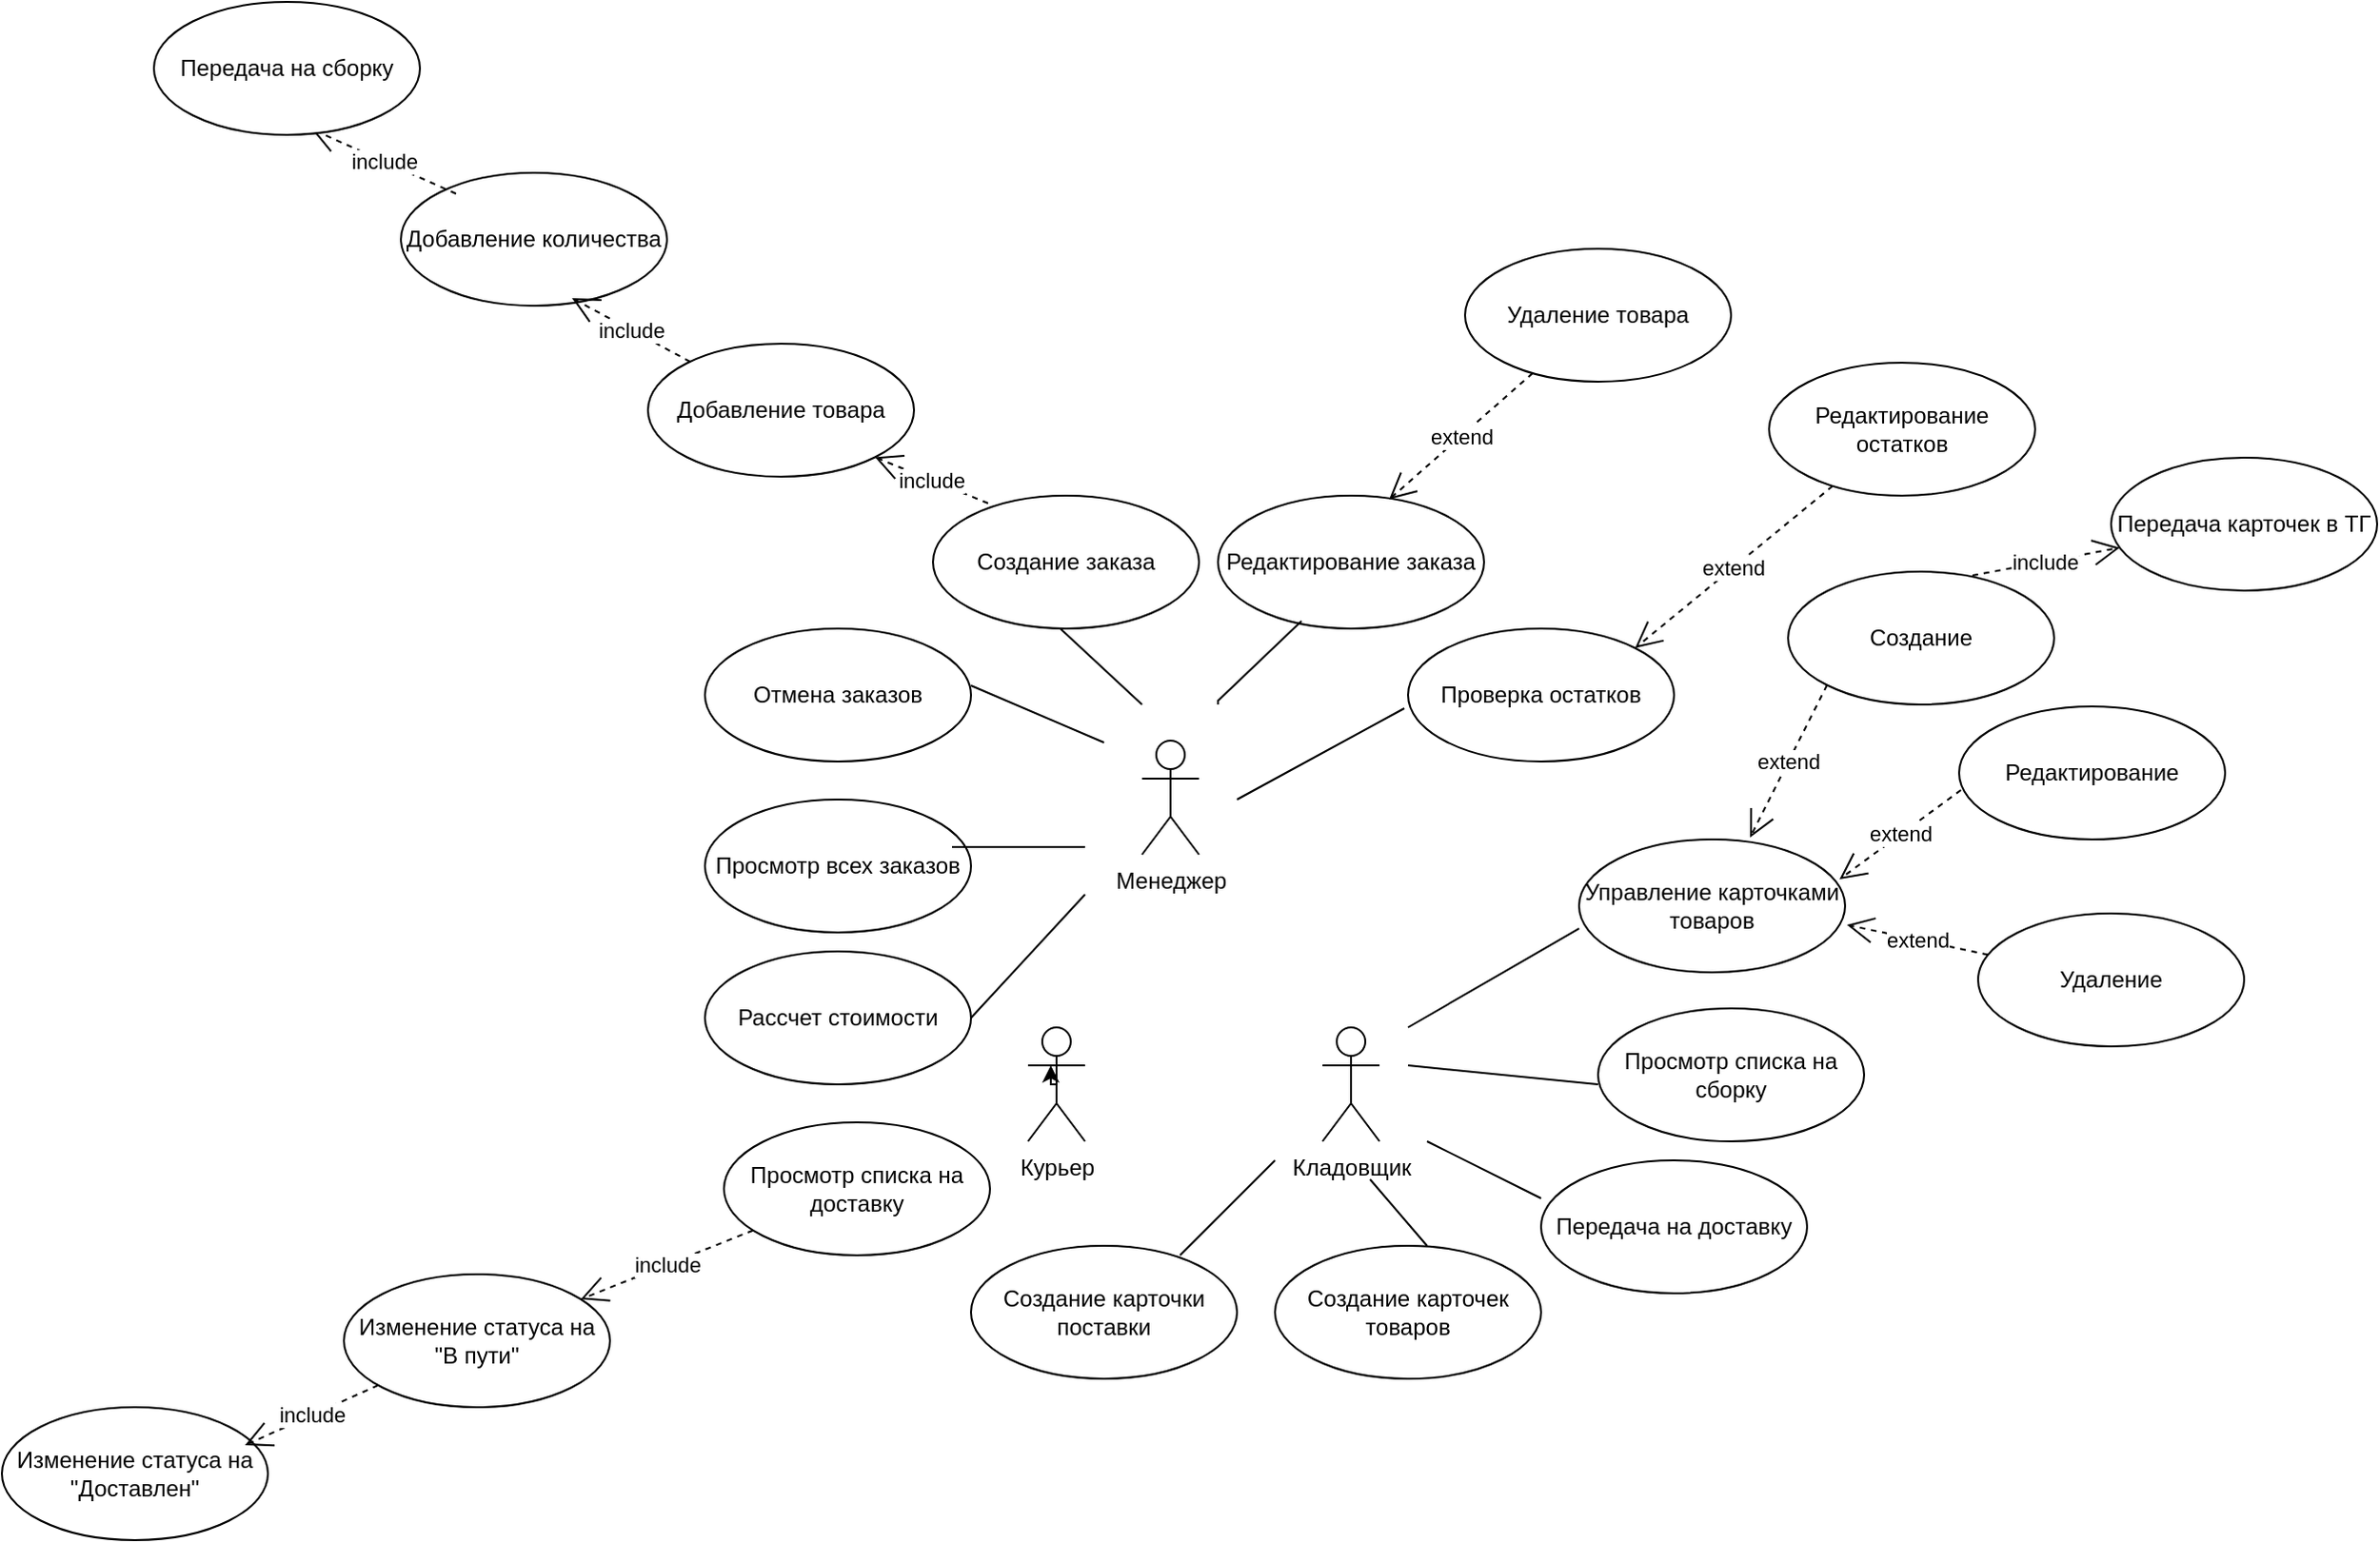 <mxfile version="26.2.14">
  <diagram name="Страница — 1" id="cj5hCw1JWFK88OPKFZOY">
    <mxGraphModel dx="3332" dy="2083" grid="1" gridSize="10" guides="1" tooltips="1" connect="1" arrows="1" fold="1" page="1" pageScale="1" pageWidth="827" pageHeight="1169" math="0" shadow="0">
      <root>
        <mxCell id="0" />
        <mxCell id="1" parent="0" />
        <mxCell id="2vLhvoE99awzoXhruENi-1" value="Кладовщик&lt;div&gt;&lt;br&gt;&lt;/div&gt;" style="shape=umlActor;verticalLabelPosition=bottom;verticalAlign=top;html=1;" vertex="1" parent="1">
          <mxGeometry x="-325" y="470" width="30" height="60" as="geometry" />
        </mxCell>
        <mxCell id="2vLhvoE99awzoXhruENi-3" value="Менеджер&lt;div&gt;&lt;br&gt;&lt;/div&gt;" style="shape=umlActor;verticalLabelPosition=bottom;verticalAlign=top;html=1;" vertex="1" parent="1">
          <mxGeometry x="-420" y="319" width="30" height="60" as="geometry" />
        </mxCell>
        <mxCell id="2vLhvoE99awzoXhruENi-4" value="Проверка остатков" style="ellipse;whiteSpace=wrap;html=1;" vertex="1" parent="1">
          <mxGeometry x="-280" y="260" width="140" height="70" as="geometry" />
        </mxCell>
        <mxCell id="2vLhvoE99awzoXhruENi-5" value="Редактирование заказа" style="ellipse;whiteSpace=wrap;html=1;" vertex="1" parent="1">
          <mxGeometry x="-380" y="190" width="140" height="70" as="geometry" />
        </mxCell>
        <mxCell id="2vLhvoE99awzoXhruENi-6" value="Создание заказа" style="ellipse;whiteSpace=wrap;html=1;" vertex="1" parent="1">
          <mxGeometry x="-530" y="190" width="140" height="70" as="geometry" />
        </mxCell>
        <mxCell id="2vLhvoE99awzoXhruENi-7" value="Просмотр всех заказов" style="ellipse;whiteSpace=wrap;html=1;" vertex="1" parent="1">
          <mxGeometry x="-650" y="350" width="140" height="70" as="geometry" />
        </mxCell>
        <mxCell id="2vLhvoE99awzoXhruENi-10" value="Добавление товара" style="ellipse;whiteSpace=wrap;html=1;" vertex="1" parent="1">
          <mxGeometry x="-680" y="110" width="140" height="70" as="geometry" />
        </mxCell>
        <mxCell id="2vLhvoE99awzoXhruENi-11" value="Удаление товара" style="ellipse;whiteSpace=wrap;html=1;" vertex="1" parent="1">
          <mxGeometry x="-250" y="60" width="140" height="70" as="geometry" />
        </mxCell>
        <mxCell id="2vLhvoE99awzoXhruENi-12" value="extend" style="endArrow=open;endSize=12;dashed=1;html=1;rounded=0;entryX=0.643;entryY=0.029;entryDx=0;entryDy=0;entryPerimeter=0;" edge="1" parent="1" source="2vLhvoE99awzoXhruENi-11" target="2vLhvoE99awzoXhruENi-5">
          <mxGeometry width="160" relative="1" as="geometry">
            <mxPoint x="-220" y="320" as="sourcePoint" />
            <mxPoint x="-60" y="320" as="targetPoint" />
          </mxGeometry>
        </mxCell>
        <mxCell id="2vLhvoE99awzoXhruENi-13" value="include" style="endArrow=open;endSize=12;dashed=1;html=1;rounded=0;entryX=1;entryY=1;entryDx=0;entryDy=0;exitX=0.207;exitY=0.057;exitDx=0;exitDy=0;exitPerimeter=0;" edge="1" parent="1" source="2vLhvoE99awzoXhruENi-6" target="2vLhvoE99awzoXhruENi-10">
          <mxGeometry width="160" relative="1" as="geometry">
            <mxPoint x="-220" y="320" as="sourcePoint" />
            <mxPoint x="-60" y="320" as="targetPoint" />
          </mxGeometry>
        </mxCell>
        <mxCell id="2vLhvoE99awzoXhruENi-14" value="Отмена заказов" style="ellipse;whiteSpace=wrap;html=1;" vertex="1" parent="1">
          <mxGeometry x="-650" y="260" width="140" height="70" as="geometry" />
        </mxCell>
        <mxCell id="2vLhvoE99awzoXhruENi-15" value="Добавление количества" style="ellipse;whiteSpace=wrap;html=1;" vertex="1" parent="1">
          <mxGeometry x="-810" y="20" width="140" height="70" as="geometry" />
        </mxCell>
        <mxCell id="2vLhvoE99awzoXhruENi-16" value="include" style="endArrow=open;endSize=12;dashed=1;html=1;rounded=0;entryX=0.643;entryY=0.943;entryDx=0;entryDy=0;entryPerimeter=0;" edge="1" parent="1" source="2vLhvoE99awzoXhruENi-10" target="2vLhvoE99awzoXhruENi-15">
          <mxGeometry width="160" relative="1" as="geometry">
            <mxPoint x="-220" y="120" as="sourcePoint" />
            <mxPoint x="-60" y="120" as="targetPoint" />
          </mxGeometry>
        </mxCell>
        <mxCell id="2vLhvoE99awzoXhruENi-17" value="include" style="endArrow=open;endSize=12;dashed=1;html=1;rounded=0;exitX=0.207;exitY=0.157;exitDx=0;exitDy=0;exitPerimeter=0;entryX=0.593;entryY=0.957;entryDx=0;entryDy=0;entryPerimeter=0;" edge="1" parent="1" source="2vLhvoE99awzoXhruENi-15" target="2vLhvoE99awzoXhruENi-18">
          <mxGeometry width="160" relative="1" as="geometry">
            <mxPoint x="-220" y="120" as="sourcePoint" />
            <mxPoint x="-60" y="120" as="targetPoint" />
          </mxGeometry>
        </mxCell>
        <mxCell id="2vLhvoE99awzoXhruENi-18" value="Передача на сборку" style="ellipse;whiteSpace=wrap;html=1;" vertex="1" parent="1">
          <mxGeometry x="-940" y="-70" width="140" height="70" as="geometry" />
        </mxCell>
        <mxCell id="2vLhvoE99awzoXhruENi-19" value="Редактирование остатков" style="ellipse;whiteSpace=wrap;html=1;" vertex="1" parent="1">
          <mxGeometry x="-90" y="120" width="140" height="70" as="geometry" />
        </mxCell>
        <mxCell id="2vLhvoE99awzoXhruENi-21" value="" style="line;strokeWidth=1;fillColor=none;align=left;verticalAlign=middle;spacingTop=-1;spacingLeft=3;spacingRight=3;rotatable=0;labelPosition=right;points=[];portConstraint=eastwest;strokeColor=inherit;" vertex="1" parent="1">
          <mxGeometry x="-520" y="371" width="70" height="8" as="geometry" />
        </mxCell>
        <mxCell id="2vLhvoE99awzoXhruENi-27" value="" style="endArrow=none;html=1;rounded=0;entryX=0.314;entryY=0.943;entryDx=0;entryDy=0;entryPerimeter=0;" edge="1" parent="1" target="2vLhvoE99awzoXhruENi-5">
          <mxGeometry width="50" height="50" relative="1" as="geometry">
            <mxPoint x="-380" y="300" as="sourcePoint" />
            <mxPoint x="-350" y="268" as="targetPoint" />
            <Array as="points">
              <mxPoint x="-380" y="298" />
            </Array>
          </mxGeometry>
        </mxCell>
        <mxCell id="2vLhvoE99awzoXhruENi-29" value="" style="endArrow=none;html=1;rounded=0;entryX=-0.014;entryY=0.6;entryDx=0;entryDy=0;entryPerimeter=0;" edge="1" parent="1" target="2vLhvoE99awzoXhruENi-4">
          <mxGeometry width="50" height="50" relative="1" as="geometry">
            <mxPoint x="-370" y="350" as="sourcePoint" />
            <mxPoint x="-320" y="300" as="targetPoint" />
          </mxGeometry>
        </mxCell>
        <mxCell id="2vLhvoE99awzoXhruENi-30" value="" style="endArrow=none;html=1;rounded=0;" edge="1" parent="1">
          <mxGeometry width="50" height="50" relative="1" as="geometry">
            <mxPoint x="-463" y="260" as="sourcePoint" />
            <mxPoint x="-420" y="300" as="targetPoint" />
          </mxGeometry>
        </mxCell>
        <mxCell id="2vLhvoE99awzoXhruENi-31" value="" style="endArrow=none;html=1;rounded=0;" edge="1" parent="1">
          <mxGeometry width="50" height="50" relative="1" as="geometry">
            <mxPoint x="-440" y="320" as="sourcePoint" />
            <mxPoint x="-510" y="290" as="targetPoint" />
          </mxGeometry>
        </mxCell>
        <mxCell id="2vLhvoE99awzoXhruENi-32" value="extend" style="endArrow=open;endSize=12;dashed=1;html=1;rounded=0;entryX=1;entryY=0;entryDx=0;entryDy=0;" edge="1" parent="1" source="2vLhvoE99awzoXhruENi-19" target="2vLhvoE99awzoXhruENi-4">
          <mxGeometry width="160" relative="1" as="geometry">
            <mxPoint x="-520" y="320" as="sourcePoint" />
            <mxPoint x="-360" y="320" as="targetPoint" />
          </mxGeometry>
        </mxCell>
        <mxCell id="2vLhvoE99awzoXhruENi-33" value="Просмотр списка на сборку" style="ellipse;whiteSpace=wrap;html=1;" vertex="1" parent="1">
          <mxGeometry x="-180" y="460" width="140" height="70" as="geometry" />
        </mxCell>
        <mxCell id="2vLhvoE99awzoXhruENi-34" value="Передача на доставку" style="ellipse;whiteSpace=wrap;html=1;" vertex="1" parent="1">
          <mxGeometry x="-210" y="540" width="140" height="70" as="geometry" />
        </mxCell>
        <mxCell id="2vLhvoE99awzoXhruENi-35" value="Создание карточек товаров" style="ellipse;whiteSpace=wrap;html=1;" vertex="1" parent="1">
          <mxGeometry x="-350" y="585" width="140" height="70" as="geometry" />
        </mxCell>
        <mxCell id="2vLhvoE99awzoXhruENi-36" value="Управление карточками товаров" style="ellipse;whiteSpace=wrap;html=1;" vertex="1" parent="1">
          <mxGeometry x="-190" y="371" width="140" height="70" as="geometry" />
        </mxCell>
        <mxCell id="2vLhvoE99awzoXhruENi-37" value="Удаление" style="ellipse;whiteSpace=wrap;html=1;" vertex="1" parent="1">
          <mxGeometry x="20" y="410" width="140" height="70" as="geometry" />
        </mxCell>
        <mxCell id="2vLhvoE99awzoXhruENi-38" value="Редактирование" style="ellipse;whiteSpace=wrap;html=1;" vertex="1" parent="1">
          <mxGeometry x="10" y="301" width="140" height="70" as="geometry" />
        </mxCell>
        <mxCell id="2vLhvoE99awzoXhruENi-39" value="Создание" style="ellipse;whiteSpace=wrap;html=1;" vertex="1" parent="1">
          <mxGeometry x="-80" y="230" width="140" height="70" as="geometry" />
        </mxCell>
        <mxCell id="2vLhvoE99awzoXhruENi-40" value="Создание карточки поставки" style="ellipse;whiteSpace=wrap;html=1;" vertex="1" parent="1">
          <mxGeometry x="-510" y="585" width="140" height="70" as="geometry" />
        </mxCell>
        <mxCell id="2vLhvoE99awzoXhruENi-41" value="extend" style="endArrow=open;endSize=12;dashed=1;html=1;rounded=0;exitX=0;exitY=1;exitDx=0;exitDy=0;" edge="1" parent="1" source="2vLhvoE99awzoXhruENi-39">
          <mxGeometry x="0.003" width="160" relative="1" as="geometry">
            <mxPoint x="-150" y="335.5" as="sourcePoint" />
            <mxPoint x="-100" y="370" as="targetPoint" />
            <Array as="points" />
            <mxPoint as="offset" />
          </mxGeometry>
        </mxCell>
        <mxCell id="2vLhvoE99awzoXhruENi-42" value="Передача карточек в ТГ" style="ellipse;whiteSpace=wrap;html=1;" vertex="1" parent="1">
          <mxGeometry x="90" y="170" width="140" height="70" as="geometry" />
        </mxCell>
        <mxCell id="2vLhvoE99awzoXhruENi-43" value="include" style="endArrow=open;endSize=12;dashed=1;html=1;rounded=0;exitX=0.693;exitY=0.029;exitDx=0;exitDy=0;exitPerimeter=0;" edge="1" parent="1" source="2vLhvoE99awzoXhruENi-39" target="2vLhvoE99awzoXhruENi-42">
          <mxGeometry x="-0.012" width="160" relative="1" as="geometry">
            <mxPoint x="-530" y="320" as="sourcePoint" />
            <mxPoint x="-370" y="320" as="targetPoint" />
            <mxPoint as="offset" />
          </mxGeometry>
        </mxCell>
        <mxCell id="2vLhvoE99awzoXhruENi-44" value="extend" style="endArrow=open;endSize=12;dashed=1;html=1;rounded=0;entryX=0.979;entryY=0.3;entryDx=0;entryDy=0;entryPerimeter=0;exitX=0.007;exitY=0.629;exitDx=0;exitDy=0;exitPerimeter=0;" edge="1" parent="1" source="2vLhvoE99awzoXhruENi-38" target="2vLhvoE99awzoXhruENi-36">
          <mxGeometry width="160" relative="1" as="geometry">
            <mxPoint x="-530" y="320" as="sourcePoint" />
            <mxPoint x="-370" y="320" as="targetPoint" />
          </mxGeometry>
        </mxCell>
        <mxCell id="2vLhvoE99awzoXhruENi-45" value="extend" style="endArrow=open;endSize=12;dashed=1;html=1;rounded=0;entryX=1.007;entryY=0.643;entryDx=0;entryDy=0;entryPerimeter=0;" edge="1" parent="1" source="2vLhvoE99awzoXhruENi-37" target="2vLhvoE99awzoXhruENi-36">
          <mxGeometry width="160" relative="1" as="geometry">
            <mxPoint x="21" y="355" as="sourcePoint" />
            <mxPoint x="-43" y="402" as="targetPoint" />
          </mxGeometry>
        </mxCell>
        <mxCell id="2vLhvoE99awzoXhruENi-48" value="" style="endArrow=none;html=1;rounded=0;" edge="1" parent="1">
          <mxGeometry width="50" height="50" relative="1" as="geometry">
            <mxPoint x="-400" y="590" as="sourcePoint" />
            <mxPoint x="-350" y="540" as="targetPoint" />
          </mxGeometry>
        </mxCell>
        <mxCell id="2vLhvoE99awzoXhruENi-49" value="" style="endArrow=none;html=1;rounded=0;" edge="1" parent="1">
          <mxGeometry width="50" height="50" relative="1" as="geometry">
            <mxPoint x="-300" y="550" as="sourcePoint" />
            <mxPoint x="-270" y="585" as="targetPoint" />
          </mxGeometry>
        </mxCell>
        <mxCell id="2vLhvoE99awzoXhruENi-50" value="" style="endArrow=none;html=1;rounded=0;" edge="1" parent="1">
          <mxGeometry width="50" height="50" relative="1" as="geometry">
            <mxPoint x="-210" y="560" as="sourcePoint" />
            <mxPoint x="-270" y="530" as="targetPoint" />
          </mxGeometry>
        </mxCell>
        <mxCell id="2vLhvoE99awzoXhruENi-51" value="" style="endArrow=none;html=1;rounded=0;" edge="1" parent="1">
          <mxGeometry width="50" height="50" relative="1" as="geometry">
            <mxPoint x="-280" y="490" as="sourcePoint" />
            <mxPoint x="-180" y="500" as="targetPoint" />
          </mxGeometry>
        </mxCell>
        <mxCell id="2vLhvoE99awzoXhruENi-52" value="" style="endArrow=none;html=1;rounded=0;entryX=0;entryY=0.671;entryDx=0;entryDy=0;entryPerimeter=0;" edge="1" parent="1" target="2vLhvoE99awzoXhruENi-36">
          <mxGeometry width="50" height="50" relative="1" as="geometry">
            <mxPoint x="-280" y="470" as="sourcePoint" />
            <mxPoint x="-230" y="420" as="targetPoint" />
          </mxGeometry>
        </mxCell>
        <mxCell id="2vLhvoE99awzoXhruENi-53" value="Курьер" style="shape=umlActor;verticalLabelPosition=bottom;verticalAlign=top;html=1;" vertex="1" parent="1">
          <mxGeometry x="-480" y="470" width="30" height="60" as="geometry" />
        </mxCell>
        <mxCell id="2vLhvoE99awzoXhruENi-56" style="edgeStyle=orthogonalEdgeStyle;rounded=0;orthogonalLoop=1;jettySize=auto;html=1;exitX=0.5;exitY=0.5;exitDx=0;exitDy=0;exitPerimeter=0;entryX=0.4;entryY=0.333;entryDx=0;entryDy=0;entryPerimeter=0;" edge="1" parent="1" source="2vLhvoE99awzoXhruENi-53" target="2vLhvoE99awzoXhruENi-53">
          <mxGeometry relative="1" as="geometry" />
        </mxCell>
        <mxCell id="2vLhvoE99awzoXhruENi-57" value="Просмотр списка на доставку" style="ellipse;whiteSpace=wrap;html=1;" vertex="1" parent="1">
          <mxGeometry x="-640" y="520" width="140" height="70" as="geometry" />
        </mxCell>
        <mxCell id="2vLhvoE99awzoXhruENi-58" value="Рассчет стоимости" style="ellipse;whiteSpace=wrap;html=1;" vertex="1" parent="1">
          <mxGeometry x="-650" y="430" width="140" height="70" as="geometry" />
        </mxCell>
        <mxCell id="2vLhvoE99awzoXhruENi-59" value="include" style="endArrow=open;endSize=12;dashed=1;html=1;rounded=0;" edge="1" parent="1" source="2vLhvoE99awzoXhruENi-57" target="2vLhvoE99awzoXhruENi-60">
          <mxGeometry x="-0.003" width="160" relative="1" as="geometry">
            <mxPoint x="-890" y="590" as="sourcePoint" />
            <mxPoint x="-790" y="640" as="targetPoint" />
            <mxPoint as="offset" />
          </mxGeometry>
        </mxCell>
        <mxCell id="2vLhvoE99awzoXhruENi-60" value="Изменение статуса на &quot;В пути&quot;" style="ellipse;whiteSpace=wrap;html=1;" vertex="1" parent="1">
          <mxGeometry x="-840" y="600" width="140" height="70" as="geometry" />
        </mxCell>
        <mxCell id="2vLhvoE99awzoXhruENi-61" value="Изменение статуса на &quot;Доставлен&quot;" style="ellipse;whiteSpace=wrap;html=1;" vertex="1" parent="1">
          <mxGeometry x="-1020" y="670" width="140" height="70" as="geometry" />
        </mxCell>
        <mxCell id="2vLhvoE99awzoXhruENi-62" value="include" style="endArrow=open;endSize=12;dashed=1;html=1;rounded=0;entryX=0.914;entryY=0.286;entryDx=0;entryDy=0;entryPerimeter=0;" edge="1" parent="1" source="2vLhvoE99awzoXhruENi-60" target="2vLhvoE99awzoXhruENi-61">
          <mxGeometry x="-0.009" width="160" relative="1" as="geometry">
            <mxPoint x="-930" y="620" as="sourcePoint" />
            <mxPoint x="-770" y="620" as="targetPoint" />
            <mxPoint as="offset" />
          </mxGeometry>
        </mxCell>
        <mxCell id="2vLhvoE99awzoXhruENi-63" value="" style="endArrow=none;html=1;rounded=0;exitX=1;exitY=0.5;exitDx=0;exitDy=0;" edge="1" parent="1" source="2vLhvoE99awzoXhruENi-58">
          <mxGeometry width="50" height="50" relative="1" as="geometry">
            <mxPoint x="-500" y="450" as="sourcePoint" />
            <mxPoint x="-450" y="400" as="targetPoint" />
          </mxGeometry>
        </mxCell>
      </root>
    </mxGraphModel>
  </diagram>
</mxfile>

